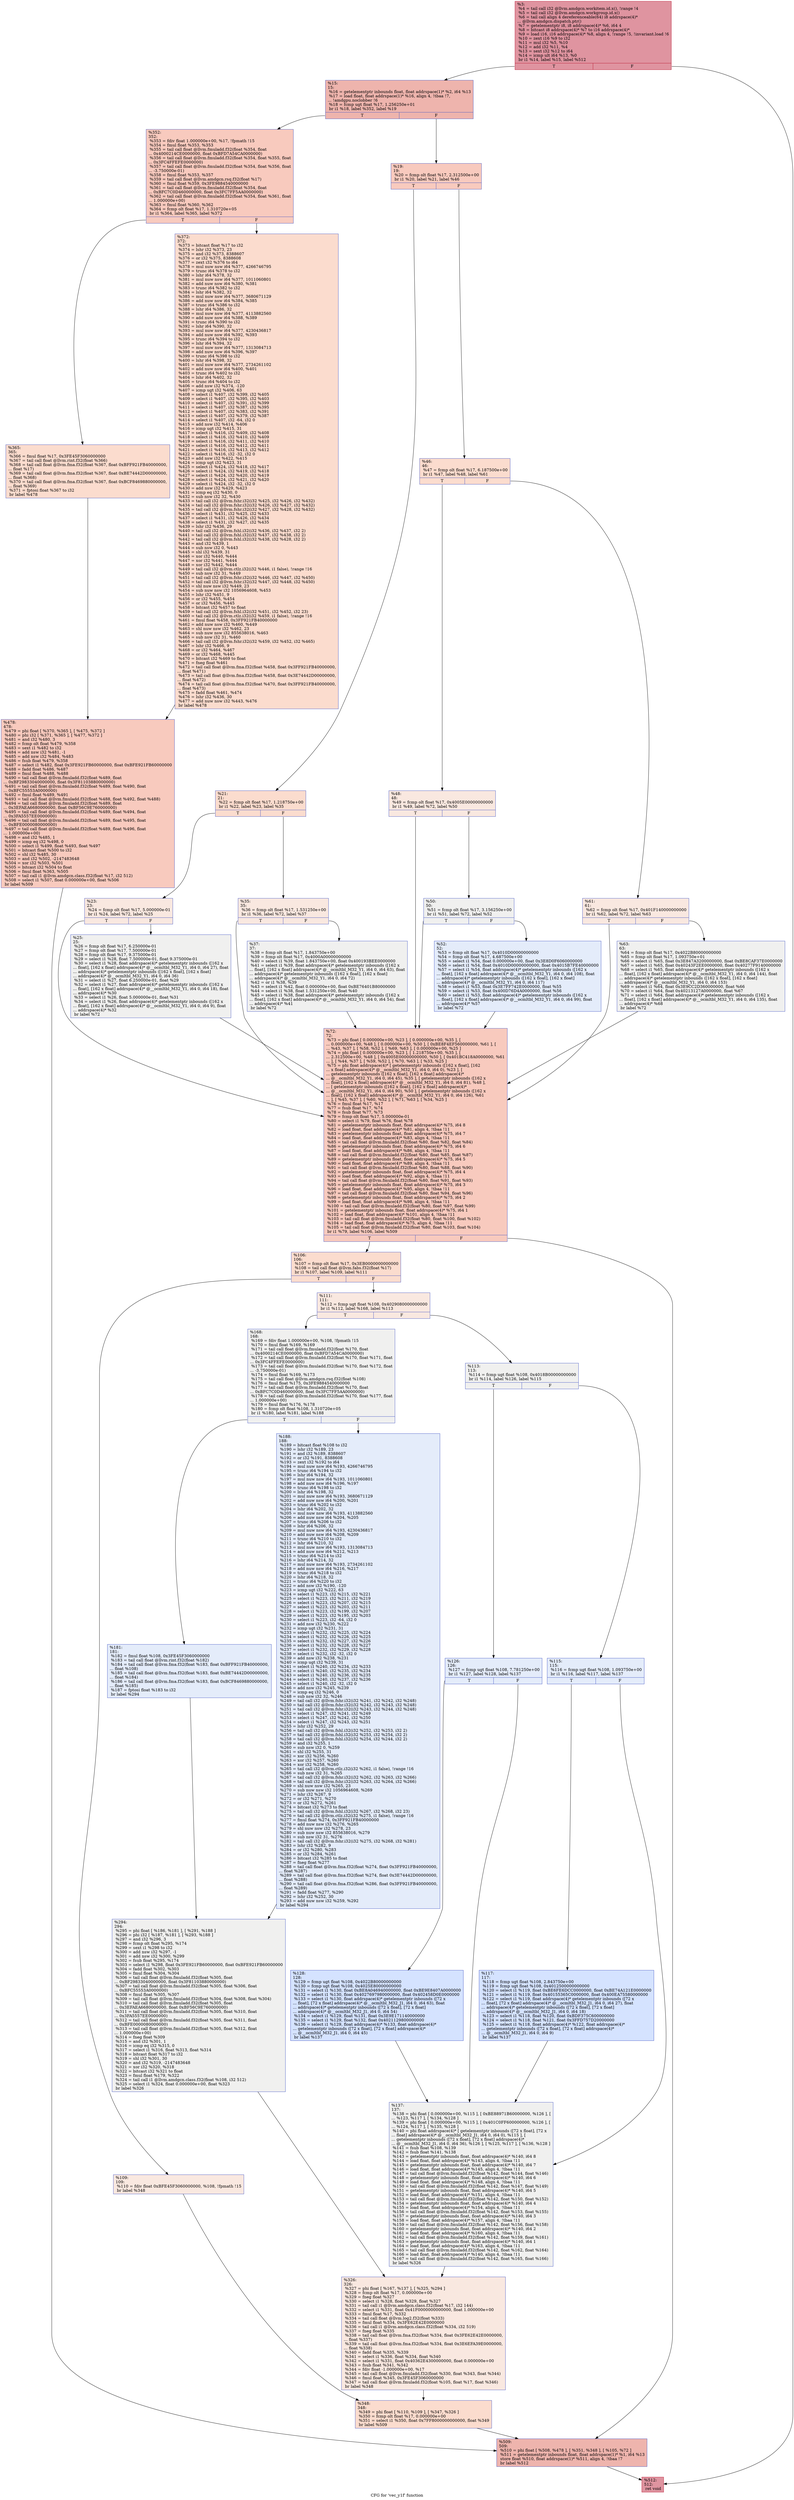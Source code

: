 digraph "CFG for 'vec_y1f' function" {
	label="CFG for 'vec_y1f' function";

	Node0x48a2880 [shape=record,color="#b70d28ff", style=filled, fillcolor="#b70d2870",label="{%3:\l  %4 = tail call i32 @llvm.amdgcn.workitem.id.x(), !range !4\l  %5 = tail call i32 @llvm.amdgcn.workgroup.id.x()\l  %6 = tail call align 4 dereferenceable(64) i8 addrspace(4)*\l... @llvm.amdgcn.dispatch.ptr()\l  %7 = getelementptr i8, i8 addrspace(4)* %6, i64 4\l  %8 = bitcast i8 addrspace(4)* %7 to i16 addrspace(4)*\l  %9 = load i16, i16 addrspace(4)* %8, align 4, !range !5, !invariant.load !6\l  %10 = zext i16 %9 to i32\l  %11 = mul i32 %5, %10\l  %12 = add i32 %11, %4\l  %13 = sext i32 %12 to i64\l  %14 = icmp ult i64 %13, %0\l  br i1 %14, label %15, label %512\l|{<s0>T|<s1>F}}"];
	Node0x48a2880:s0 -> Node0x48a2ba0;
	Node0x48a2880:s1 -> Node0x48aa930;
	Node0x48a2ba0 [shape=record,color="#3d50c3ff", style=filled, fillcolor="#d8564670",label="{%15:\l15:                                               \l  %16 = getelementptr inbounds float, float addrspace(1)* %2, i64 %13\l  %17 = load float, float addrspace(1)* %16, align 4, !tbaa !7,\l... !amdgpu.noclobber !6\l  %18 = fcmp ugt float %17, 1.256250e+01\l  br i1 %18, label %352, label %19\l|{<s0>T|<s1>F}}"];
	Node0x48a2ba0:s0 -> Node0x48ab440;
	Node0x48a2ba0:s1 -> Node0x48ab4d0;
	Node0x48ab4d0 [shape=record,color="#3d50c3ff", style=filled, fillcolor="#ef886b70",label="{%19:\l19:                                               \l  %20 = fcmp olt float %17, 2.312500e+00\l  br i1 %20, label %21, label %46\l|{<s0>T|<s1>F}}"];
	Node0x48ab4d0:s0 -> Node0x48ab6a0;
	Node0x48ab4d0:s1 -> Node0x48ab730;
	Node0x48ab6a0 [shape=record,color="#3d50c3ff", style=filled, fillcolor="#f7af9170",label="{%21:\l21:                                               \l  %22 = fcmp olt float %17, 1.218750e+00\l  br i1 %22, label %23, label %35\l|{<s0>T|<s1>F}}"];
	Node0x48ab6a0:s0 -> Node0x48ab900;
	Node0x48ab6a0:s1 -> Node0x48ab990;
	Node0x48ab900 [shape=record,color="#3d50c3ff", style=filled, fillcolor="#f1ccb870",label="{%23:\l23:                                               \l  %24 = fcmp olt float %17, 5.000000e-01\l  br i1 %24, label %72, label %25\l|{<s0>T|<s1>F}}"];
	Node0x48ab900:s0 -> Node0x48abb60;
	Node0x48ab900:s1 -> Node0x48abbb0;
	Node0x48abbb0 [shape=record,color="#3d50c3ff", style=filled, fillcolor="#dedcdb70",label="{%25:\l25:                                               \l  %26 = fcmp olt float %17, 6.250000e-01\l  %27 = fcmp olt float %17, 7.500000e-01\l  %28 = fcmp olt float %17, 9.375000e-01\l  %29 = select i1 %28, float 7.500000e-01, float 9.375000e-01\l  %30 = select i1 %28, float addrspace(4)* getelementptr inbounds ([162 x\l... float], [162 x float] addrspace(4)* @__ocmltbl_M32_Y1, i64 0, i64 27), float\l... addrspace(4)* getelementptr inbounds ([162 x float], [162 x float]\l... addrspace(4)* @__ocmltbl_M32_Y1, i64 0, i64 36)\l  %31 = select i1 %27, float 6.250000e-01, float %29\l  %32 = select i1 %27, float addrspace(4)* getelementptr inbounds ([162 x\l... float], [162 x float] addrspace(4)* @__ocmltbl_M32_Y1, i64 0, i64 18), float\l... addrspace(4)* %30\l  %33 = select i1 %26, float 5.000000e-01, float %31\l  %34 = select i1 %26, float addrspace(4)* getelementptr inbounds ([162 x\l... float], [162 x float] addrspace(4)* @__ocmltbl_M32_Y1, i64 0, i64 9), float\l... addrspace(4)* %32\l  br label %72\l}"];
	Node0x48abbb0 -> Node0x48abb60;
	Node0x48ab990 [shape=record,color="#3d50c3ff", style=filled, fillcolor="#f1ccb870",label="{%35:\l35:                                               \l  %36 = fcmp olt float %17, 1.531250e+00\l  br i1 %36, label %72, label %37\l|{<s0>T|<s1>F}}"];
	Node0x48ab990:s0 -> Node0x48abb60;
	Node0x48ab990:s1 -> Node0x48acaf0;
	Node0x48acaf0 [shape=record,color="#3d50c3ff", style=filled, fillcolor="#dedcdb70",label="{%37:\l37:                                               \l  %38 = fcmp olt float %17, 1.843750e+00\l  %39 = fcmp olt float %17, 0x4000A00000000000\l  %40 = select i1 %39, float 1.843750e+00, float 0x400193BEE0000000\l  %41 = select i1 %39, float addrspace(4)* getelementptr inbounds ([162 x\l... float], [162 x float] addrspace(4)* @__ocmltbl_M32_Y1, i64 0, i64 63), float\l... addrspace(4)* getelementptr inbounds ([162 x float], [162 x float]\l... addrspace(4)* @__ocmltbl_M32_Y1, i64 0, i64 72)\l  %42 = or i1 %38, %39\l  %43 = select i1 %42, float 0.000000e+00, float 0xBE76401B80000000\l  %44 = select i1 %38, float 1.531250e+00, float %40\l  %45 = select i1 %38, float addrspace(4)* getelementptr inbounds ([162 x\l... float], [162 x float] addrspace(4)* @__ocmltbl_M32_Y1, i64 0, i64 54), float\l... addrspace(4)* %41\l  br label %72\l}"];
	Node0x48acaf0 -> Node0x48abb60;
	Node0x48ab730 [shape=record,color="#3d50c3ff", style=filled, fillcolor="#f7af9170",label="{%46:\l46:                                               \l  %47 = fcmp olt float %17, 6.187500e+00\l  br i1 %47, label %48, label %61\l|{<s0>T|<s1>F}}"];
	Node0x48ab730:s0 -> Node0x48ad520;
	Node0x48ab730:s1 -> Node0x48ad570;
	Node0x48ad520 [shape=record,color="#3d50c3ff", style=filled, fillcolor="#f1ccb870",label="{%48:\l48:                                               \l  %49 = fcmp olt float %17, 0x4005E00000000000\l  br i1 %49, label %72, label %50\l|{<s0>T|<s1>F}}"];
	Node0x48ad520:s0 -> Node0x48abb60;
	Node0x48ad520:s1 -> Node0x48ad740;
	Node0x48ad740 [shape=record,color="#3d50c3ff", style=filled, fillcolor="#dedcdb70",label="{%50:\l50:                                               \l  %51 = fcmp olt float %17, 3.156250e+00\l  br i1 %51, label %72, label %52\l|{<s0>T|<s1>F}}"];
	Node0x48ad740:s0 -> Node0x48abb60;
	Node0x48ad740:s1 -> Node0x48ad910;
	Node0x48ad910 [shape=record,color="#3d50c3ff", style=filled, fillcolor="#c1d4f470",label="{%52:\l52:                                               \l  %53 = fcmp olt float %17, 0x4010D00000000000\l  %54 = fcmp olt float %17, 4.687500e+00\l  %55 = select i1 %54, float 0.000000e+00, float 0x3E8D0F6060000000\l  %56 = select i1 %54, float 0x4010D00000000000, float 0x4015B7FE40000000\l  %57 = select i1 %54, float addrspace(4)* getelementptr inbounds ([162 x\l... float], [162 x float] addrspace(4)* @__ocmltbl_M32_Y1, i64 0, i64 108), float\l... addrspace(4)* getelementptr inbounds ([162 x float], [162 x float]\l... addrspace(4)* @__ocmltbl_M32_Y1, i64 0, i64 117)\l  %58 = select i1 %53, float 0x3E7FF742E0000000, float %55\l  %59 = select i1 %53, float 0x400D76D4A0000000, float %56\l  %60 = select i1 %53, float addrspace(4)* getelementptr inbounds ([162 x\l... float], [162 x float] addrspace(4)* @__ocmltbl_M32_Y1, i64 0, i64 99), float\l... addrspace(4)* %57\l  br label %72\l}"];
	Node0x48ad910 -> Node0x48abb60;
	Node0x48ad570 [shape=record,color="#3d50c3ff", style=filled, fillcolor="#f1ccb870",label="{%61:\l61:                                               \l  %62 = fcmp olt float %17, 0x401F140000000000\l  br i1 %62, label %72, label %63\l|{<s0>T|<s1>F}}"];
	Node0x48ad570:s0 -> Node0x48abb60;
	Node0x48ad570:s1 -> Node0x48ae450;
	Node0x48ae450 [shape=record,color="#3d50c3ff", style=filled, fillcolor="#dedcdb70",label="{%63:\l63:                                               \l  %64 = fcmp olt float %17, 0x4022B80000000000\l  %65 = fcmp olt float %17, 1.093750e+01\l  %66 = select i1 %65, float 0x3E847A3200000000, float 0xBE8CAF37E0000000\l  %67 = select i1 %65, float 0x40243F2EE0000000, float 0x40277F9140000000\l  %68 = select i1 %65, float addrspace(4)* getelementptr inbounds ([162 x\l... float], [162 x float] addrspace(4)* @__ocmltbl_M32_Y1, i64 0, i64 144), float\l... addrspace(4)* getelementptr inbounds ([162 x float], [162 x float]\l... addrspace(4)* @__ocmltbl_M32_Y1, i64 0, i64 153)\l  %69 = select i1 %64, float 0x3E9CC2D360000000, float %66\l  %70 = select i1 %64, float 0x40213127A0000000, float %67\l  %71 = select i1 %64, float addrspace(4)* getelementptr inbounds ([162 x\l... float], [162 x float] addrspace(4)* @__ocmltbl_M32_Y1, i64 0, i64 135), float\l... addrspace(4)* %68\l  br label %72\l}"];
	Node0x48ae450 -> Node0x48abb60;
	Node0x48abb60 [shape=record,color="#3d50c3ff", style=filled, fillcolor="#ef886b70",label="{%72:\l72:                                               \l  %73 = phi float [ 0.000000e+00, %23 ], [ 0.000000e+00, %35 ], [\l... 0.000000e+00, %48 ], [ 0.000000e+00, %50 ], [ 0xBE8F4EF560000000, %61 ], [\l... %43, %37 ], [ %58, %52 ], [ %69, %63 ], [ 0.000000e+00, %25 ]\l  %74 = phi float [ 0.000000e+00, %23 ], [ 1.218750e+00, %35 ], [\l... 2.312500e+00, %48 ], [ 0x4005E00000000000, %50 ], [ 0x401BC418A0000000, %61\l... ], [ %44, %37 ], [ %59, %52 ], [ %70, %63 ], [ %33, %25 ]\l  %75 = phi float addrspace(4)* [ getelementptr inbounds ([162 x float], [162\l... x float] addrspace(4)* @__ocmltbl_M32_Y1, i64 0, i64 0), %23 ], [\l... getelementptr inbounds ([162 x float], [162 x float] addrspace(4)*\l... @__ocmltbl_M32_Y1, i64 0, i64 45), %35 ], [ getelementptr inbounds ([162 x\l... float], [162 x float] addrspace(4)* @__ocmltbl_M32_Y1, i64 0, i64 81), %48 ],\l... [ getelementptr inbounds ([162 x float], [162 x float] addrspace(4)*\l... @__ocmltbl_M32_Y1, i64 0, i64 90), %50 ], [ getelementptr inbounds ([162 x\l... float], [162 x float] addrspace(4)* @__ocmltbl_M32_Y1, i64 0, i64 126), %61\l... ], [ %45, %37 ], [ %60, %52 ], [ %71, %63 ], [ %34, %25 ]\l  %76 = fmul float %17, %17\l  %77 = fsub float %17, %74\l  %78 = fsub float %77, %73\l  %79 = fcmp olt float %17, 5.000000e-01\l  %80 = select i1 %79, float %76, float %78\l  %81 = getelementptr inbounds float, float addrspace(4)* %75, i64 8\l  %82 = load float, float addrspace(4)* %81, align 4, !tbaa !11\l  %83 = getelementptr inbounds float, float addrspace(4)* %75, i64 7\l  %84 = load float, float addrspace(4)* %83, align 4, !tbaa !11\l  %85 = tail call float @llvm.fmuladd.f32(float %80, float %82, float %84)\l  %86 = getelementptr inbounds float, float addrspace(4)* %75, i64 6\l  %87 = load float, float addrspace(4)* %86, align 4, !tbaa !11\l  %88 = tail call float @llvm.fmuladd.f32(float %80, float %85, float %87)\l  %89 = getelementptr inbounds float, float addrspace(4)* %75, i64 5\l  %90 = load float, float addrspace(4)* %89, align 4, !tbaa !11\l  %91 = tail call float @llvm.fmuladd.f32(float %80, float %88, float %90)\l  %92 = getelementptr inbounds float, float addrspace(4)* %75, i64 4\l  %93 = load float, float addrspace(4)* %92, align 4, !tbaa !11\l  %94 = tail call float @llvm.fmuladd.f32(float %80, float %91, float %93)\l  %95 = getelementptr inbounds float, float addrspace(4)* %75, i64 3\l  %96 = load float, float addrspace(4)* %95, align 4, !tbaa !11\l  %97 = tail call float @llvm.fmuladd.f32(float %80, float %94, float %96)\l  %98 = getelementptr inbounds float, float addrspace(4)* %75, i64 2\l  %99 = load float, float addrspace(4)* %98, align 4, !tbaa !11\l  %100 = tail call float @llvm.fmuladd.f32(float %80, float %97, float %99)\l  %101 = getelementptr inbounds float, float addrspace(4)* %75, i64 1\l  %102 = load float, float addrspace(4)* %101, align 4, !tbaa !11\l  %103 = tail call float @llvm.fmuladd.f32(float %80, float %100, float %102)\l  %104 = load float, float addrspace(4)* %75, align 4, !tbaa !11\l  %105 = tail call float @llvm.fmuladd.f32(float %80, float %103, float %104)\l  br i1 %79, label %106, label %509\l|{<s0>T|<s1>F}}"];
	Node0x48abb60:s0 -> Node0x48b19d0;
	Node0x48abb60:s1 -> Node0x48b1a20;
	Node0x48b19d0 [shape=record,color="#3d50c3ff", style=filled, fillcolor="#f7af9170",label="{%106:\l106:                                              \l  %107 = fcmp olt float %17, 0x3EB0000000000000\l  %108 = tail call float @llvm.fabs.f32(float %17)\l  br i1 %107, label %109, label %111\l|{<s0>T|<s1>F}}"];
	Node0x48b19d0:s0 -> Node0x48b1db0;
	Node0x48b19d0:s1 -> Node0x48b1e40;
	Node0x48b1db0 [shape=record,color="#3d50c3ff", style=filled, fillcolor="#f1ccb870",label="{%109:\l109:                                              \l  %110 = fdiv float 0xBFE45F3060000000, %108, !fpmath !15\l  br label %348\l}"];
	Node0x48b1db0 -> Node0x48b21b0;
	Node0x48b1e40 [shape=record,color="#3d50c3ff", style=filled, fillcolor="#f1ccb870",label="{%111:\l111:                                              \l  %112 = fcmp ugt float %108, 0x4029080000000000\l  br i1 %112, label %168, label %113\l|{<s0>T|<s1>F}}"];
	Node0x48b1e40:s0 -> Node0x48b2340;
	Node0x48b1e40:s1 -> Node0x48b23d0;
	Node0x48b23d0 [shape=record,color="#3d50c3ff", style=filled, fillcolor="#dedcdb70",label="{%113:\l113:                                              \l  %114 = fcmp ugt float %108, 0x4018B00000000000\l  br i1 %114, label %126, label %115\l|{<s0>T|<s1>F}}"];
	Node0x48b23d0:s0 -> Node0x48b25a0;
	Node0x48b23d0:s1 -> Node0x48b2630;
	Node0x48b2630 [shape=record,color="#3d50c3ff", style=filled, fillcolor="#c1d4f470",label="{%115:\l115:                                              \l  %116 = fcmp ugt float %108, 1.093750e+00\l  br i1 %116, label %117, label %137\l|{<s0>T|<s1>F}}"];
	Node0x48b2630:s0 -> Node0x48b2800;
	Node0x48b2630:s1 -> Node0x48b2890;
	Node0x48b2800 [shape=record,color="#3d50c3ff", style=filled, fillcolor="#a1c0ff70",label="{%117:\l117:                                              \l  %118 = fcmp ugt float %108, 2.843750e+00\l  %119 = fcmp ugt float %108, 0x4012500000000000\l  %120 = select i1 %119, float 0xBE6FE6DCC0000000, float 0xBE74A121E0000000\l  %121 = select i1 %119, float 0x40155365C0000000, float 0x400EA75580000000\l  %122 = select i1 %119, float addrspace(4)* getelementptr inbounds ([72 x\l... float], [72 x float] addrspace(4)* @__ocmltbl_M32_J1, i64 0, i64 27), float\l... addrspace(4)* getelementptr inbounds ([72 x float], [72 x float]\l... addrspace(4)* @__ocmltbl_M32_J1, i64 0, i64 18)\l  %123 = select i1 %118, float %120, float 0xBDF375C600000000\l  %124 = select i1 %118, float %121, float 0x3FFD757D20000000\l  %125 = select i1 %118, float addrspace(4)* %122, float addrspace(4)*\l... getelementptr inbounds ([72 x float], [72 x float] addrspace(4)*\l... @__ocmltbl_M32_J1, i64 0, i64 9)\l  br label %137\l}"];
	Node0x48b2800 -> Node0x48b2890;
	Node0x48b25a0 [shape=record,color="#3d50c3ff", style=filled, fillcolor="#c1d4f470",label="{%126:\l126:                                              \l  %127 = fcmp ugt float %108, 7.781250e+00\l  br i1 %127, label %128, label %137\l|{<s0>T|<s1>F}}"];
	Node0x48b25a0:s0 -> Node0x48b3400;
	Node0x48b25a0:s1 -> Node0x48b2890;
	Node0x48b3400 [shape=record,color="#3d50c3ff", style=filled, fillcolor="#a1c0ff70",label="{%128:\l128:                                              \l  %129 = fcmp ugt float %108, 0x4022B80000000000\l  %130 = fcmp ugt float %108, 0x4025E80000000000\l  %131 = select i1 %130, float 0xBE8A046940000000, float 0xBE9E8407A0000000\l  %132 = select i1 %130, float 0x4027697980000000, float 0x402458D0E0000000\l  %133 = select i1 %130, float addrspace(4)* getelementptr inbounds ([72 x\l... float], [72 x float] addrspace(4)* @__ocmltbl_M32_J1, i64 0, i64 63), float\l... addrspace(4)* getelementptr inbounds ([72 x float], [72 x float]\l... addrspace(4)* @__ocmltbl_M32_J1, i64 0, i64 54)\l  %134 = select i1 %129, float %131, float 0x3E9E171140000000\l  %135 = select i1 %129, float %132, float 0x4021129800000000\l  %136 = select i1 %129, float addrspace(4)* %133, float addrspace(4)*\l... getelementptr inbounds ([72 x float], [72 x float] addrspace(4)*\l... @__ocmltbl_M32_J1, i64 0, i64 45)\l  br label %137\l}"];
	Node0x48b3400 -> Node0x48b2890;
	Node0x48b2890 [shape=record,color="#3d50c3ff", style=filled, fillcolor="#dedcdb70",label="{%137:\l137:                                              \l  %138 = phi float [ 0.000000e+00, %115 ], [ 0xBE88971B60000000, %126 ], [\l... %123, %117 ], [ %134, %128 ]\l  %139 = phi float [ 0.000000e+00, %115 ], [ 0x401C0FF600000000, %126 ], [\l... %124, %117 ], [ %135, %128 ]\l  %140 = phi float addrspace(4)* [ getelementptr inbounds ([72 x float], [72 x\l... float] addrspace(4)* @__ocmltbl_M32_J1, i64 0, i64 0), %115 ], [\l... getelementptr inbounds ([72 x float], [72 x float] addrspace(4)*\l... @__ocmltbl_M32_J1, i64 0, i64 36), %126 ], [ %125, %117 ], [ %136, %128 ]\l  %141 = fsub float %108, %139\l  %142 = fsub float %141, %138\l  %143 = getelementptr inbounds float, float addrspace(4)* %140, i64 8\l  %144 = load float, float addrspace(4)* %143, align 4, !tbaa !11\l  %145 = getelementptr inbounds float, float addrspace(4)* %140, i64 7\l  %146 = load float, float addrspace(4)* %145, align 4, !tbaa !11\l  %147 = tail call float @llvm.fmuladd.f32(float %142, float %144, float %146)\l  %148 = getelementptr inbounds float, float addrspace(4)* %140, i64 6\l  %149 = load float, float addrspace(4)* %148, align 4, !tbaa !11\l  %150 = tail call float @llvm.fmuladd.f32(float %142, float %147, float %149)\l  %151 = getelementptr inbounds float, float addrspace(4)* %140, i64 5\l  %152 = load float, float addrspace(4)* %151, align 4, !tbaa !11\l  %153 = tail call float @llvm.fmuladd.f32(float %142, float %150, float %152)\l  %154 = getelementptr inbounds float, float addrspace(4)* %140, i64 4\l  %155 = load float, float addrspace(4)* %154, align 4, !tbaa !11\l  %156 = tail call float @llvm.fmuladd.f32(float %142, float %153, float %155)\l  %157 = getelementptr inbounds float, float addrspace(4)* %140, i64 3\l  %158 = load float, float addrspace(4)* %157, align 4, !tbaa !11\l  %159 = tail call float @llvm.fmuladd.f32(float %142, float %156, float %158)\l  %160 = getelementptr inbounds float, float addrspace(4)* %140, i64 2\l  %161 = load float, float addrspace(4)* %160, align 4, !tbaa !11\l  %162 = tail call float @llvm.fmuladd.f32(float %142, float %159, float %161)\l  %163 = getelementptr inbounds float, float addrspace(4)* %140, i64 1\l  %164 = load float, float addrspace(4)* %163, align 4, !tbaa !11\l  %165 = tail call float @llvm.fmuladd.f32(float %142, float %162, float %164)\l  %166 = load float, float addrspace(4)* %140, align 4, !tbaa !11\l  %167 = tail call float @llvm.fmuladd.f32(float %142, float %165, float %166)\l  br label %326\l}"];
	Node0x48b2890 -> Node0x48b5a10;
	Node0x48b2340 [shape=record,color="#3d50c3ff", style=filled, fillcolor="#dedcdb70",label="{%168:\l168:                                              \l  %169 = fdiv float 1.000000e+00, %108, !fpmath !15\l  %170 = fmul float %169, %169\l  %171 = tail call float @llvm.fmuladd.f32(float %170, float\l... 0x4000214CE0000000, float 0xBFD7A54CA0000000)\l  %172 = tail call float @llvm.fmuladd.f32(float %170, float %171, float\l... 0x3FC4FFEFE0000000)\l  %173 = tail call float @llvm.fmuladd.f32(float %170, float %172, float\l... -3.750000e-01)\l  %174 = fmul float %169, %173\l  %175 = tail call float @llvm.amdgcn.rsq.f32(float %108)\l  %176 = fmul float %175, 0x3FE9884540000000\l  %177 = tail call float @llvm.fmuladd.f32(float %170, float\l... 0xBFC7C0D460000000, float 0x3FC7FF5AA0000000)\l  %178 = tail call float @llvm.fmuladd.f32(float %170, float %177, float\l... 1.000000e+00)\l  %179 = fmul float %176, %178\l  %180 = fcmp olt float %108, 1.310720e+05\l  br i1 %180, label %181, label %188\l|{<s0>T|<s1>F}}"];
	Node0x48b2340:s0 -> Node0x48b6e70;
	Node0x48b2340:s1 -> Node0x48b6f00;
	Node0x48b6e70 [shape=record,color="#3d50c3ff", style=filled, fillcolor="#c1d4f470",label="{%181:\l181:                                              \l  %182 = fmul float %108, 0x3FE45F3060000000\l  %183 = tail call float @llvm.rint.f32(float %182)\l  %184 = tail call float @llvm.fma.f32(float %183, float 0xBFF921FB40000000,\l... float %108)\l  %185 = tail call float @llvm.fma.f32(float %183, float 0xBE74442D00000000,\l... float %184)\l  %186 = tail call float @llvm.fma.f32(float %183, float 0xBCF8469880000000,\l... float %185)\l  %187 = fptosi float %183 to i32\l  br label %294\l}"];
	Node0x48b6e70 -> Node0x48b78e0;
	Node0x48b6f00 [shape=record,color="#3d50c3ff", style=filled, fillcolor="#c1d4f470",label="{%188:\l188:                                              \l  %189 = bitcast float %108 to i32\l  %190 = lshr i32 %189, 23\l  %191 = and i32 %189, 8388607\l  %192 = or i32 %191, 8388608\l  %193 = zext i32 %192 to i64\l  %194 = mul nuw nsw i64 %193, 4266746795\l  %195 = trunc i64 %194 to i32\l  %196 = lshr i64 %194, 32\l  %197 = mul nuw nsw i64 %193, 1011060801\l  %198 = add nuw nsw i64 %196, %197\l  %199 = trunc i64 %198 to i32\l  %200 = lshr i64 %198, 32\l  %201 = mul nuw nsw i64 %193, 3680671129\l  %202 = add nuw nsw i64 %200, %201\l  %203 = trunc i64 %202 to i32\l  %204 = lshr i64 %202, 32\l  %205 = mul nuw nsw i64 %193, 4113882560\l  %206 = add nuw nsw i64 %204, %205\l  %207 = trunc i64 %206 to i32\l  %208 = lshr i64 %206, 32\l  %209 = mul nuw nsw i64 %193, 4230436817\l  %210 = add nuw nsw i64 %208, %209\l  %211 = trunc i64 %210 to i32\l  %212 = lshr i64 %210, 32\l  %213 = mul nuw nsw i64 %193, 1313084713\l  %214 = add nuw nsw i64 %212, %213\l  %215 = trunc i64 %214 to i32\l  %216 = lshr i64 %214, 32\l  %217 = mul nuw nsw i64 %193, 2734261102\l  %218 = add nuw nsw i64 %216, %217\l  %219 = trunc i64 %218 to i32\l  %220 = lshr i64 %218, 32\l  %221 = trunc i64 %220 to i32\l  %222 = add nsw i32 %190, -120\l  %223 = icmp ugt i32 %222, 63\l  %224 = select i1 %223, i32 %215, i32 %221\l  %225 = select i1 %223, i32 %211, i32 %219\l  %226 = select i1 %223, i32 %207, i32 %215\l  %227 = select i1 %223, i32 %203, i32 %211\l  %228 = select i1 %223, i32 %199, i32 %207\l  %229 = select i1 %223, i32 %195, i32 %203\l  %230 = select i1 %223, i32 -64, i32 0\l  %231 = add nsw i32 %230, %222\l  %232 = icmp ugt i32 %231, 31\l  %233 = select i1 %232, i32 %225, i32 %224\l  %234 = select i1 %232, i32 %226, i32 %225\l  %235 = select i1 %232, i32 %227, i32 %226\l  %236 = select i1 %232, i32 %228, i32 %227\l  %237 = select i1 %232, i32 %229, i32 %228\l  %238 = select i1 %232, i32 -32, i32 0\l  %239 = add nsw i32 %238, %231\l  %240 = icmp ugt i32 %239, 31\l  %241 = select i1 %240, i32 %234, i32 %233\l  %242 = select i1 %240, i32 %235, i32 %234\l  %243 = select i1 %240, i32 %236, i32 %235\l  %244 = select i1 %240, i32 %237, i32 %236\l  %245 = select i1 %240, i32 -32, i32 0\l  %246 = add nsw i32 %245, %239\l  %247 = icmp eq i32 %246, 0\l  %248 = sub nsw i32 32, %246\l  %249 = tail call i32 @llvm.fshr.i32(i32 %241, i32 %242, i32 %248)\l  %250 = tail call i32 @llvm.fshr.i32(i32 %242, i32 %243, i32 %248)\l  %251 = tail call i32 @llvm.fshr.i32(i32 %243, i32 %244, i32 %248)\l  %252 = select i1 %247, i32 %241, i32 %249\l  %253 = select i1 %247, i32 %242, i32 %250\l  %254 = select i1 %247, i32 %243, i32 %251\l  %255 = lshr i32 %252, 29\l  %256 = tail call i32 @llvm.fshl.i32(i32 %252, i32 %253, i32 2)\l  %257 = tail call i32 @llvm.fshl.i32(i32 %253, i32 %254, i32 2)\l  %258 = tail call i32 @llvm.fshl.i32(i32 %254, i32 %244, i32 2)\l  %259 = and i32 %255, 1\l  %260 = sub nsw i32 0, %259\l  %261 = shl i32 %255, 31\l  %262 = xor i32 %256, %260\l  %263 = xor i32 %257, %260\l  %264 = xor i32 %258, %260\l  %265 = tail call i32 @llvm.ctlz.i32(i32 %262, i1 false), !range !16\l  %266 = sub nsw i32 31, %265\l  %267 = tail call i32 @llvm.fshr.i32(i32 %262, i32 %263, i32 %266)\l  %268 = tail call i32 @llvm.fshr.i32(i32 %263, i32 %264, i32 %266)\l  %269 = shl nuw nsw i32 %265, 23\l  %270 = sub nuw nsw i32 1056964608, %269\l  %271 = lshr i32 %267, 9\l  %272 = or i32 %271, %270\l  %273 = or i32 %272, %261\l  %274 = bitcast i32 %273 to float\l  %275 = tail call i32 @llvm.fshl.i32(i32 %267, i32 %268, i32 23)\l  %276 = tail call i32 @llvm.ctlz.i32(i32 %275, i1 false), !range !16\l  %277 = fmul float %274, 0x3FF921FB40000000\l  %278 = add nuw nsw i32 %276, %265\l  %279 = shl nuw nsw i32 %278, 23\l  %280 = sub nuw nsw i32 855638016, %279\l  %281 = sub nsw i32 31, %276\l  %282 = tail call i32 @llvm.fshr.i32(i32 %275, i32 %268, i32 %281)\l  %283 = lshr i32 %282, 9\l  %284 = or i32 %280, %283\l  %285 = or i32 %284, %261\l  %286 = bitcast i32 %285 to float\l  %287 = fneg float %277\l  %288 = tail call float @llvm.fma.f32(float %274, float 0x3FF921FB40000000,\l... float %287)\l  %289 = tail call float @llvm.fma.f32(float %274, float 0x3E74442D00000000,\l... float %288)\l  %290 = tail call float @llvm.fma.f32(float %286, float 0x3FF921FB40000000,\l... float %289)\l  %291 = fadd float %277, %290\l  %292 = lshr i32 %252, 30\l  %293 = add nuw nsw i32 %259, %292\l  br label %294\l}"];
	Node0x48b6f00 -> Node0x48b78e0;
	Node0x48b78e0 [shape=record,color="#3d50c3ff", style=filled, fillcolor="#dedcdb70",label="{%294:\l294:                                              \l  %295 = phi float [ %186, %181 ], [ %291, %188 ]\l  %296 = phi i32 [ %187, %181 ], [ %293, %188 ]\l  %297 = and i32 %296, 3\l  %298 = fcmp olt float %295, %174\l  %299 = sext i1 %298 to i32\l  %300 = add nsw i32 %297, -1\l  %301 = add nsw i32 %300, %299\l  %302 = fsub float %295, %174\l  %303 = select i1 %298, float 0x3FE921FB60000000, float 0xBFE921FB60000000\l  %304 = fadd float %302, %303\l  %305 = fmul float %304, %304\l  %306 = tail call float @llvm.fmuladd.f32(float %305, float\l... 0xBF29833040000000, float 0x3F81103880000000)\l  %307 = tail call float @llvm.fmuladd.f32(float %305, float %306, float\l... 0xBFC55553A0000000)\l  %308 = fmul float %305, %307\l  %309 = tail call float @llvm.fmuladd.f32(float %304, float %308, float %304)\l  %310 = tail call float @llvm.fmuladd.f32(float %305, float\l... 0x3EFAEA6680000000, float 0xBF56C9E760000000)\l  %311 = tail call float @llvm.fmuladd.f32(float %305, float %310, float\l... 0x3FA5557EE0000000)\l  %312 = tail call float @llvm.fmuladd.f32(float %305, float %311, float\l... 0xBFE0000080000000)\l  %313 = tail call float @llvm.fmuladd.f32(float %305, float %312, float\l... 1.000000e+00)\l  %314 = fneg float %309\l  %315 = and i32 %301, 1\l  %316 = icmp eq i32 %315, 0\l  %317 = select i1 %316, float %313, float %314\l  %318 = bitcast float %317 to i32\l  %319 = shl i32 %301, 30\l  %320 = and i32 %319, -2147483648\l  %321 = xor i32 %320, %318\l  %322 = bitcast i32 %321 to float\l  %323 = fmul float %179, %322\l  %324 = tail call i1 @llvm.amdgcn.class.f32(float %108, i32 512)\l  %325 = select i1 %324, float 0.000000e+00, float %323\l  br label %326\l}"];
	Node0x48b78e0 -> Node0x48b5a10;
	Node0x48b5a10 [shape=record,color="#3d50c3ff", style=filled, fillcolor="#f1ccb870",label="{%326:\l326:                                              \l  %327 = phi float [ %167, %137 ], [ %325, %294 ]\l  %328 = fcmp olt float %17, 0.000000e+00\l  %329 = fneg float %327\l  %330 = select i1 %328, float %329, float %327\l  %331 = tail call i1 @llvm.amdgcn.class.f32(float %17, i32 144)\l  %332 = select i1 %331, float 0x41F0000000000000, float 1.000000e+00\l  %333 = fmul float %17, %332\l  %334 = tail call float @llvm.log2.f32(float %333)\l  %335 = fmul float %334, 0x3FE62E42E0000000\l  %336 = tail call i1 @llvm.amdgcn.class.f32(float %334, i32 519)\l  %337 = fneg float %335\l  %338 = tail call float @llvm.fma.f32(float %334, float 0x3FE62E42E0000000,\l... float %337)\l  %339 = tail call float @llvm.fma.f32(float %334, float 0x3E6EFA39E0000000,\l... float %338)\l  %340 = fadd float %335, %339\l  %341 = select i1 %336, float %334, float %340\l  %342 = select i1 %331, float 0x40362E4300000000, float 0.000000e+00\l  %343 = fsub float %341, %342\l  %344 = fdiv float -1.000000e+00, %17\l  %345 = tail call float @llvm.fmuladd.f32(float %330, float %343, float %344)\l  %346 = fmul float %345, 0x3FE45F3060000000\l  %347 = tail call float @llvm.fmuladd.f32(float %105, float %17, float %346)\l  br label %348\l}"];
	Node0x48b5a10 -> Node0x48b21b0;
	Node0x48b21b0 [shape=record,color="#3d50c3ff", style=filled, fillcolor="#f7af9170",label="{%348:\l348:                                              \l  %349 = phi float [ %110, %109 ], [ %347, %326 ]\l  %350 = fcmp olt float %17, 0.000000e+00\l  %351 = select i1 %350, float 0x7FF8000000000000, float %349\l  br label %509\l}"];
	Node0x48b21b0 -> Node0x48b1a20;
	Node0x48ab440 [shape=record,color="#3d50c3ff", style=filled, fillcolor="#ef886b70",label="{%352:\l352:                                              \l  %353 = fdiv float 1.000000e+00, %17, !fpmath !15\l  %354 = fmul float %353, %353\l  %355 = tail call float @llvm.fmuladd.f32(float %354, float\l... 0x4000214CE0000000, float 0xBFD7A54CA0000000)\l  %356 = tail call float @llvm.fmuladd.f32(float %354, float %355, float\l... 0x3FC4FFEFE0000000)\l  %357 = tail call float @llvm.fmuladd.f32(float %354, float %356, float\l... -3.750000e-01)\l  %358 = fmul float %353, %357\l  %359 = tail call float @llvm.amdgcn.rsq.f32(float %17)\l  %360 = fmul float %359, 0x3FE9884540000000\l  %361 = tail call float @llvm.fmuladd.f32(float %354, float\l... 0xBFC7C0D460000000, float 0x3FC7FF5AA0000000)\l  %362 = tail call float @llvm.fmuladd.f32(float %354, float %361, float\l... 1.000000e+00)\l  %363 = fmul float %360, %362\l  %364 = fcmp olt float %17, 1.310720e+05\l  br i1 %364, label %365, label %372\l|{<s0>T|<s1>F}}"];
	Node0x48ab440:s0 -> Node0x48c1890;
	Node0x48ab440:s1 -> Node0x48c18e0;
	Node0x48c1890 [shape=record,color="#3d50c3ff", style=filled, fillcolor="#f7af9170",label="{%365:\l365:                                              \l  %366 = fmul float %17, 0x3FE45F3060000000\l  %367 = tail call float @llvm.rint.f32(float %366)\l  %368 = tail call float @llvm.fma.f32(float %367, float 0xBFF921FB40000000,\l... float %17)\l  %369 = tail call float @llvm.fma.f32(float %367, float 0xBE74442D00000000,\l... float %368)\l  %370 = tail call float @llvm.fma.f32(float %367, float 0xBCF8469880000000,\l... float %369)\l  %371 = fptosi float %367 to i32\l  br label %478\l}"];
	Node0x48c1890 -> Node0x48c1f60;
	Node0x48c18e0 [shape=record,color="#3d50c3ff", style=filled, fillcolor="#f7af9170",label="{%372:\l372:                                              \l  %373 = bitcast float %17 to i32\l  %374 = lshr i32 %373, 23\l  %375 = and i32 %373, 8388607\l  %376 = or i32 %375, 8388608\l  %377 = zext i32 %376 to i64\l  %378 = mul nuw nsw i64 %377, 4266746795\l  %379 = trunc i64 %378 to i32\l  %380 = lshr i64 %378, 32\l  %381 = mul nuw nsw i64 %377, 1011060801\l  %382 = add nuw nsw i64 %380, %381\l  %383 = trunc i64 %382 to i32\l  %384 = lshr i64 %382, 32\l  %385 = mul nuw nsw i64 %377, 3680671129\l  %386 = add nuw nsw i64 %384, %385\l  %387 = trunc i64 %386 to i32\l  %388 = lshr i64 %386, 32\l  %389 = mul nuw nsw i64 %377, 4113882560\l  %390 = add nuw nsw i64 %388, %389\l  %391 = trunc i64 %390 to i32\l  %392 = lshr i64 %390, 32\l  %393 = mul nuw nsw i64 %377, 4230436817\l  %394 = add nuw nsw i64 %392, %393\l  %395 = trunc i64 %394 to i32\l  %396 = lshr i64 %394, 32\l  %397 = mul nuw nsw i64 %377, 1313084713\l  %398 = add nuw nsw i64 %396, %397\l  %399 = trunc i64 %398 to i32\l  %400 = lshr i64 %398, 32\l  %401 = mul nuw nsw i64 %377, 2734261102\l  %402 = add nuw nsw i64 %400, %401\l  %403 = trunc i64 %402 to i32\l  %404 = lshr i64 %402, 32\l  %405 = trunc i64 %404 to i32\l  %406 = add nsw i32 %374, -120\l  %407 = icmp ugt i32 %406, 63\l  %408 = select i1 %407, i32 %399, i32 %405\l  %409 = select i1 %407, i32 %395, i32 %403\l  %410 = select i1 %407, i32 %391, i32 %399\l  %411 = select i1 %407, i32 %387, i32 %395\l  %412 = select i1 %407, i32 %383, i32 %391\l  %413 = select i1 %407, i32 %379, i32 %387\l  %414 = select i1 %407, i32 -64, i32 0\l  %415 = add nsw i32 %414, %406\l  %416 = icmp ugt i32 %415, 31\l  %417 = select i1 %416, i32 %409, i32 %408\l  %418 = select i1 %416, i32 %410, i32 %409\l  %419 = select i1 %416, i32 %411, i32 %410\l  %420 = select i1 %416, i32 %412, i32 %411\l  %421 = select i1 %416, i32 %413, i32 %412\l  %422 = select i1 %416, i32 -32, i32 0\l  %423 = add nsw i32 %422, %415\l  %424 = icmp ugt i32 %423, 31\l  %425 = select i1 %424, i32 %418, i32 %417\l  %426 = select i1 %424, i32 %419, i32 %418\l  %427 = select i1 %424, i32 %420, i32 %419\l  %428 = select i1 %424, i32 %421, i32 %420\l  %429 = select i1 %424, i32 -32, i32 0\l  %430 = add nsw i32 %429, %423\l  %431 = icmp eq i32 %430, 0\l  %432 = sub nsw i32 32, %430\l  %433 = tail call i32 @llvm.fshr.i32(i32 %425, i32 %426, i32 %432)\l  %434 = tail call i32 @llvm.fshr.i32(i32 %426, i32 %427, i32 %432)\l  %435 = tail call i32 @llvm.fshr.i32(i32 %427, i32 %428, i32 %432)\l  %436 = select i1 %431, i32 %425, i32 %433\l  %437 = select i1 %431, i32 %426, i32 %434\l  %438 = select i1 %431, i32 %427, i32 %435\l  %439 = lshr i32 %436, 29\l  %440 = tail call i32 @llvm.fshl.i32(i32 %436, i32 %437, i32 2)\l  %441 = tail call i32 @llvm.fshl.i32(i32 %437, i32 %438, i32 2)\l  %442 = tail call i32 @llvm.fshl.i32(i32 %438, i32 %428, i32 2)\l  %443 = and i32 %439, 1\l  %444 = sub nsw i32 0, %443\l  %445 = shl i32 %439, 31\l  %446 = xor i32 %440, %444\l  %447 = xor i32 %441, %444\l  %448 = xor i32 %442, %444\l  %449 = tail call i32 @llvm.ctlz.i32(i32 %446, i1 false), !range !16\l  %450 = sub nsw i32 31, %449\l  %451 = tail call i32 @llvm.fshr.i32(i32 %446, i32 %447, i32 %450)\l  %452 = tail call i32 @llvm.fshr.i32(i32 %447, i32 %448, i32 %450)\l  %453 = shl nuw nsw i32 %449, 23\l  %454 = sub nuw nsw i32 1056964608, %453\l  %455 = lshr i32 %451, 9\l  %456 = or i32 %455, %454\l  %457 = or i32 %456, %445\l  %458 = bitcast i32 %457 to float\l  %459 = tail call i32 @llvm.fshl.i32(i32 %451, i32 %452, i32 23)\l  %460 = tail call i32 @llvm.ctlz.i32(i32 %459, i1 false), !range !16\l  %461 = fmul float %458, 0x3FF921FB40000000\l  %462 = add nuw nsw i32 %460, %449\l  %463 = shl nuw nsw i32 %462, 23\l  %464 = sub nuw nsw i32 855638016, %463\l  %465 = sub nsw i32 31, %460\l  %466 = tail call i32 @llvm.fshr.i32(i32 %459, i32 %452, i32 %465)\l  %467 = lshr i32 %466, 9\l  %468 = or i32 %464, %467\l  %469 = or i32 %468, %445\l  %470 = bitcast i32 %469 to float\l  %471 = fneg float %461\l  %472 = tail call float @llvm.fma.f32(float %458, float 0x3FF921FB40000000,\l... float %471)\l  %473 = tail call float @llvm.fma.f32(float %458, float 0x3E74442D00000000,\l... float %472)\l  %474 = tail call float @llvm.fma.f32(float %470, float 0x3FF921FB40000000,\l... float %473)\l  %475 = fadd float %461, %474\l  %476 = lshr i32 %436, 30\l  %477 = add nuw nsw i32 %443, %476\l  br label %478\l}"];
	Node0x48c18e0 -> Node0x48c1f60;
	Node0x48c1f60 [shape=record,color="#3d50c3ff", style=filled, fillcolor="#ef886b70",label="{%478:\l478:                                              \l  %479 = phi float [ %370, %365 ], [ %475, %372 ]\l  %480 = phi i32 [ %371, %365 ], [ %477, %372 ]\l  %481 = and i32 %480, 3\l  %482 = fcmp olt float %479, %358\l  %483 = sext i1 %482 to i32\l  %484 = add nsw i32 %481, -1\l  %485 = add nsw i32 %484, %483\l  %486 = fsub float %479, %358\l  %487 = select i1 %482, float 0x3FE921FB60000000, float 0xBFE921FB60000000\l  %488 = fadd float %486, %487\l  %489 = fmul float %488, %488\l  %490 = tail call float @llvm.fmuladd.f32(float %489, float\l... 0xBF29833040000000, float 0x3F81103880000000)\l  %491 = tail call float @llvm.fmuladd.f32(float %489, float %490, float\l... 0xBFC55553A0000000)\l  %492 = fmul float %489, %491\l  %493 = tail call float @llvm.fmuladd.f32(float %488, float %492, float %488)\l  %494 = tail call float @llvm.fmuladd.f32(float %489, float\l... 0x3EFAEA6680000000, float 0xBF56C9E760000000)\l  %495 = tail call float @llvm.fmuladd.f32(float %489, float %494, float\l... 0x3FA5557EE0000000)\l  %496 = tail call float @llvm.fmuladd.f32(float %489, float %495, float\l... 0xBFE0000080000000)\l  %497 = tail call float @llvm.fmuladd.f32(float %489, float %496, float\l... 1.000000e+00)\l  %498 = and i32 %485, 1\l  %499 = icmp eq i32 %498, 0\l  %500 = select i1 %499, float %493, float %497\l  %501 = bitcast float %500 to i32\l  %502 = shl i32 %485, 30\l  %503 = and i32 %502, -2147483648\l  %504 = xor i32 %503, %501\l  %505 = bitcast i32 %504 to float\l  %506 = fmul float %363, %505\l  %507 = tail call i1 @llvm.amdgcn.class.f32(float %17, i32 512)\l  %508 = select i1 %507, float 0.000000e+00, float %506\l  br label %509\l}"];
	Node0x48c1f60 -> Node0x48b1a20;
	Node0x48b1a20 [shape=record,color="#3d50c3ff", style=filled, fillcolor="#d8564670",label="{%509:\l509:                                              \l  %510 = phi float [ %508, %478 ], [ %351, %348 ], [ %105, %72 ]\l  %511 = getelementptr inbounds float, float addrspace(1)* %1, i64 %13\l  store float %510, float addrspace(1)* %511, align 4, !tbaa !7\l  br label %512\l}"];
	Node0x48b1a20 -> Node0x48aa930;
	Node0x48aa930 [shape=record,color="#b70d28ff", style=filled, fillcolor="#b70d2870",label="{%512:\l512:                                              \l  ret void\l}"];
}
